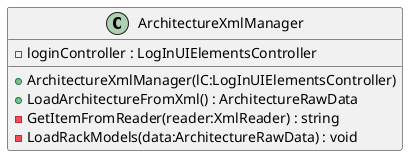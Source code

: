 @startuml
class ArchitectureXmlManager {
    - loginController : LogInUIElementsController
    + ArchitectureXmlManager(lC:LogInUIElementsController)
    + LoadArchitectureFromXml() : ArchitectureRawData
    - GetItemFromReader(reader:XmlReader) : string
    - LoadRackModels(data:ArchitectureRawData) : void
}
@enduml
